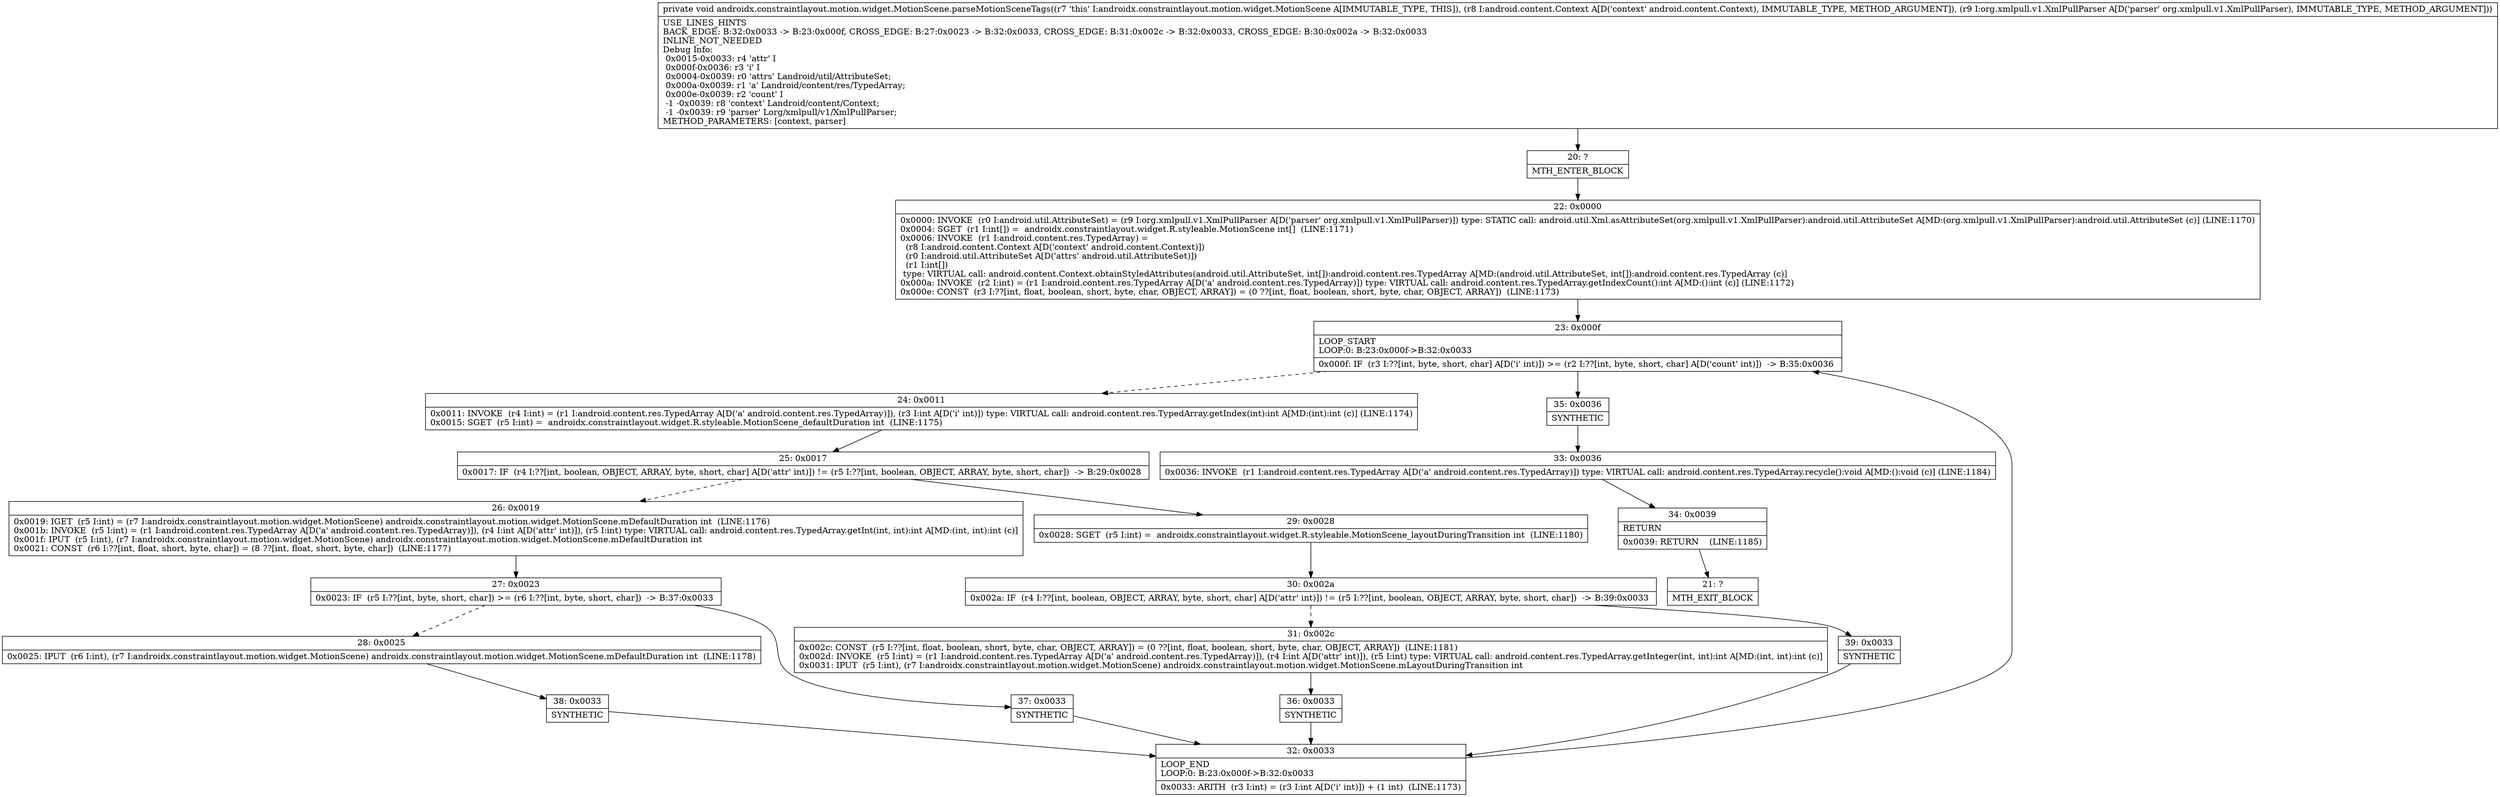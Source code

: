 digraph "CFG forandroidx.constraintlayout.motion.widget.MotionScene.parseMotionSceneTags(Landroid\/content\/Context;Lorg\/xmlpull\/v1\/XmlPullParser;)V" {
Node_20 [shape=record,label="{20\:\ ?|MTH_ENTER_BLOCK\l}"];
Node_22 [shape=record,label="{22\:\ 0x0000|0x0000: INVOKE  (r0 I:android.util.AttributeSet) = (r9 I:org.xmlpull.v1.XmlPullParser A[D('parser' org.xmlpull.v1.XmlPullParser)]) type: STATIC call: android.util.Xml.asAttributeSet(org.xmlpull.v1.XmlPullParser):android.util.AttributeSet A[MD:(org.xmlpull.v1.XmlPullParser):android.util.AttributeSet (c)] (LINE:1170)\l0x0004: SGET  (r1 I:int[]) =  androidx.constraintlayout.widget.R.styleable.MotionScene int[]  (LINE:1171)\l0x0006: INVOKE  (r1 I:android.content.res.TypedArray) = \l  (r8 I:android.content.Context A[D('context' android.content.Context)])\l  (r0 I:android.util.AttributeSet A[D('attrs' android.util.AttributeSet)])\l  (r1 I:int[])\l type: VIRTUAL call: android.content.Context.obtainStyledAttributes(android.util.AttributeSet, int[]):android.content.res.TypedArray A[MD:(android.util.AttributeSet, int[]):android.content.res.TypedArray (c)]\l0x000a: INVOKE  (r2 I:int) = (r1 I:android.content.res.TypedArray A[D('a' android.content.res.TypedArray)]) type: VIRTUAL call: android.content.res.TypedArray.getIndexCount():int A[MD:():int (c)] (LINE:1172)\l0x000e: CONST  (r3 I:??[int, float, boolean, short, byte, char, OBJECT, ARRAY]) = (0 ??[int, float, boolean, short, byte, char, OBJECT, ARRAY])  (LINE:1173)\l}"];
Node_23 [shape=record,label="{23\:\ 0x000f|LOOP_START\lLOOP:0: B:23:0x000f\-\>B:32:0x0033\l|0x000f: IF  (r3 I:??[int, byte, short, char] A[D('i' int)]) \>= (r2 I:??[int, byte, short, char] A[D('count' int)])  \-\> B:35:0x0036 \l}"];
Node_24 [shape=record,label="{24\:\ 0x0011|0x0011: INVOKE  (r4 I:int) = (r1 I:android.content.res.TypedArray A[D('a' android.content.res.TypedArray)]), (r3 I:int A[D('i' int)]) type: VIRTUAL call: android.content.res.TypedArray.getIndex(int):int A[MD:(int):int (c)] (LINE:1174)\l0x0015: SGET  (r5 I:int) =  androidx.constraintlayout.widget.R.styleable.MotionScene_defaultDuration int  (LINE:1175)\l}"];
Node_25 [shape=record,label="{25\:\ 0x0017|0x0017: IF  (r4 I:??[int, boolean, OBJECT, ARRAY, byte, short, char] A[D('attr' int)]) != (r5 I:??[int, boolean, OBJECT, ARRAY, byte, short, char])  \-\> B:29:0x0028 \l}"];
Node_26 [shape=record,label="{26\:\ 0x0019|0x0019: IGET  (r5 I:int) = (r7 I:androidx.constraintlayout.motion.widget.MotionScene) androidx.constraintlayout.motion.widget.MotionScene.mDefaultDuration int  (LINE:1176)\l0x001b: INVOKE  (r5 I:int) = (r1 I:android.content.res.TypedArray A[D('a' android.content.res.TypedArray)]), (r4 I:int A[D('attr' int)]), (r5 I:int) type: VIRTUAL call: android.content.res.TypedArray.getInt(int, int):int A[MD:(int, int):int (c)]\l0x001f: IPUT  (r5 I:int), (r7 I:androidx.constraintlayout.motion.widget.MotionScene) androidx.constraintlayout.motion.widget.MotionScene.mDefaultDuration int \l0x0021: CONST  (r6 I:??[int, float, short, byte, char]) = (8 ??[int, float, short, byte, char])  (LINE:1177)\l}"];
Node_27 [shape=record,label="{27\:\ 0x0023|0x0023: IF  (r5 I:??[int, byte, short, char]) \>= (r6 I:??[int, byte, short, char])  \-\> B:37:0x0033 \l}"];
Node_28 [shape=record,label="{28\:\ 0x0025|0x0025: IPUT  (r6 I:int), (r7 I:androidx.constraintlayout.motion.widget.MotionScene) androidx.constraintlayout.motion.widget.MotionScene.mDefaultDuration int  (LINE:1178)\l}"];
Node_38 [shape=record,label="{38\:\ 0x0033|SYNTHETIC\l}"];
Node_32 [shape=record,label="{32\:\ 0x0033|LOOP_END\lLOOP:0: B:23:0x000f\-\>B:32:0x0033\l|0x0033: ARITH  (r3 I:int) = (r3 I:int A[D('i' int)]) + (1 int)  (LINE:1173)\l}"];
Node_37 [shape=record,label="{37\:\ 0x0033|SYNTHETIC\l}"];
Node_29 [shape=record,label="{29\:\ 0x0028|0x0028: SGET  (r5 I:int) =  androidx.constraintlayout.widget.R.styleable.MotionScene_layoutDuringTransition int  (LINE:1180)\l}"];
Node_30 [shape=record,label="{30\:\ 0x002a|0x002a: IF  (r4 I:??[int, boolean, OBJECT, ARRAY, byte, short, char] A[D('attr' int)]) != (r5 I:??[int, boolean, OBJECT, ARRAY, byte, short, char])  \-\> B:39:0x0033 \l}"];
Node_31 [shape=record,label="{31\:\ 0x002c|0x002c: CONST  (r5 I:??[int, float, boolean, short, byte, char, OBJECT, ARRAY]) = (0 ??[int, float, boolean, short, byte, char, OBJECT, ARRAY])  (LINE:1181)\l0x002d: INVOKE  (r5 I:int) = (r1 I:android.content.res.TypedArray A[D('a' android.content.res.TypedArray)]), (r4 I:int A[D('attr' int)]), (r5 I:int) type: VIRTUAL call: android.content.res.TypedArray.getInteger(int, int):int A[MD:(int, int):int (c)]\l0x0031: IPUT  (r5 I:int), (r7 I:androidx.constraintlayout.motion.widget.MotionScene) androidx.constraintlayout.motion.widget.MotionScene.mLayoutDuringTransition int \l}"];
Node_36 [shape=record,label="{36\:\ 0x0033|SYNTHETIC\l}"];
Node_39 [shape=record,label="{39\:\ 0x0033|SYNTHETIC\l}"];
Node_35 [shape=record,label="{35\:\ 0x0036|SYNTHETIC\l}"];
Node_33 [shape=record,label="{33\:\ 0x0036|0x0036: INVOKE  (r1 I:android.content.res.TypedArray A[D('a' android.content.res.TypedArray)]) type: VIRTUAL call: android.content.res.TypedArray.recycle():void A[MD:():void (c)] (LINE:1184)\l}"];
Node_34 [shape=record,label="{34\:\ 0x0039|RETURN\l|0x0039: RETURN    (LINE:1185)\l}"];
Node_21 [shape=record,label="{21\:\ ?|MTH_EXIT_BLOCK\l}"];
MethodNode[shape=record,label="{private void androidx.constraintlayout.motion.widget.MotionScene.parseMotionSceneTags((r7 'this' I:androidx.constraintlayout.motion.widget.MotionScene A[IMMUTABLE_TYPE, THIS]), (r8 I:android.content.Context A[D('context' android.content.Context), IMMUTABLE_TYPE, METHOD_ARGUMENT]), (r9 I:org.xmlpull.v1.XmlPullParser A[D('parser' org.xmlpull.v1.XmlPullParser), IMMUTABLE_TYPE, METHOD_ARGUMENT]))  | USE_LINES_HINTS\lBACK_EDGE: B:32:0x0033 \-\> B:23:0x000f, CROSS_EDGE: B:27:0x0023 \-\> B:32:0x0033, CROSS_EDGE: B:31:0x002c \-\> B:32:0x0033, CROSS_EDGE: B:30:0x002a \-\> B:32:0x0033\lINLINE_NOT_NEEDED\lDebug Info:\l  0x0015\-0x0033: r4 'attr' I\l  0x000f\-0x0036: r3 'i' I\l  0x0004\-0x0039: r0 'attrs' Landroid\/util\/AttributeSet;\l  0x000a\-0x0039: r1 'a' Landroid\/content\/res\/TypedArray;\l  0x000e\-0x0039: r2 'count' I\l  \-1 \-0x0039: r8 'context' Landroid\/content\/Context;\l  \-1 \-0x0039: r9 'parser' Lorg\/xmlpull\/v1\/XmlPullParser;\lMETHOD_PARAMETERS: [context, parser]\l}"];
MethodNode -> Node_20;Node_20 -> Node_22;
Node_22 -> Node_23;
Node_23 -> Node_24[style=dashed];
Node_23 -> Node_35;
Node_24 -> Node_25;
Node_25 -> Node_26[style=dashed];
Node_25 -> Node_29;
Node_26 -> Node_27;
Node_27 -> Node_28[style=dashed];
Node_27 -> Node_37;
Node_28 -> Node_38;
Node_38 -> Node_32;
Node_32 -> Node_23;
Node_37 -> Node_32;
Node_29 -> Node_30;
Node_30 -> Node_31[style=dashed];
Node_30 -> Node_39;
Node_31 -> Node_36;
Node_36 -> Node_32;
Node_39 -> Node_32;
Node_35 -> Node_33;
Node_33 -> Node_34;
Node_34 -> Node_21;
}


